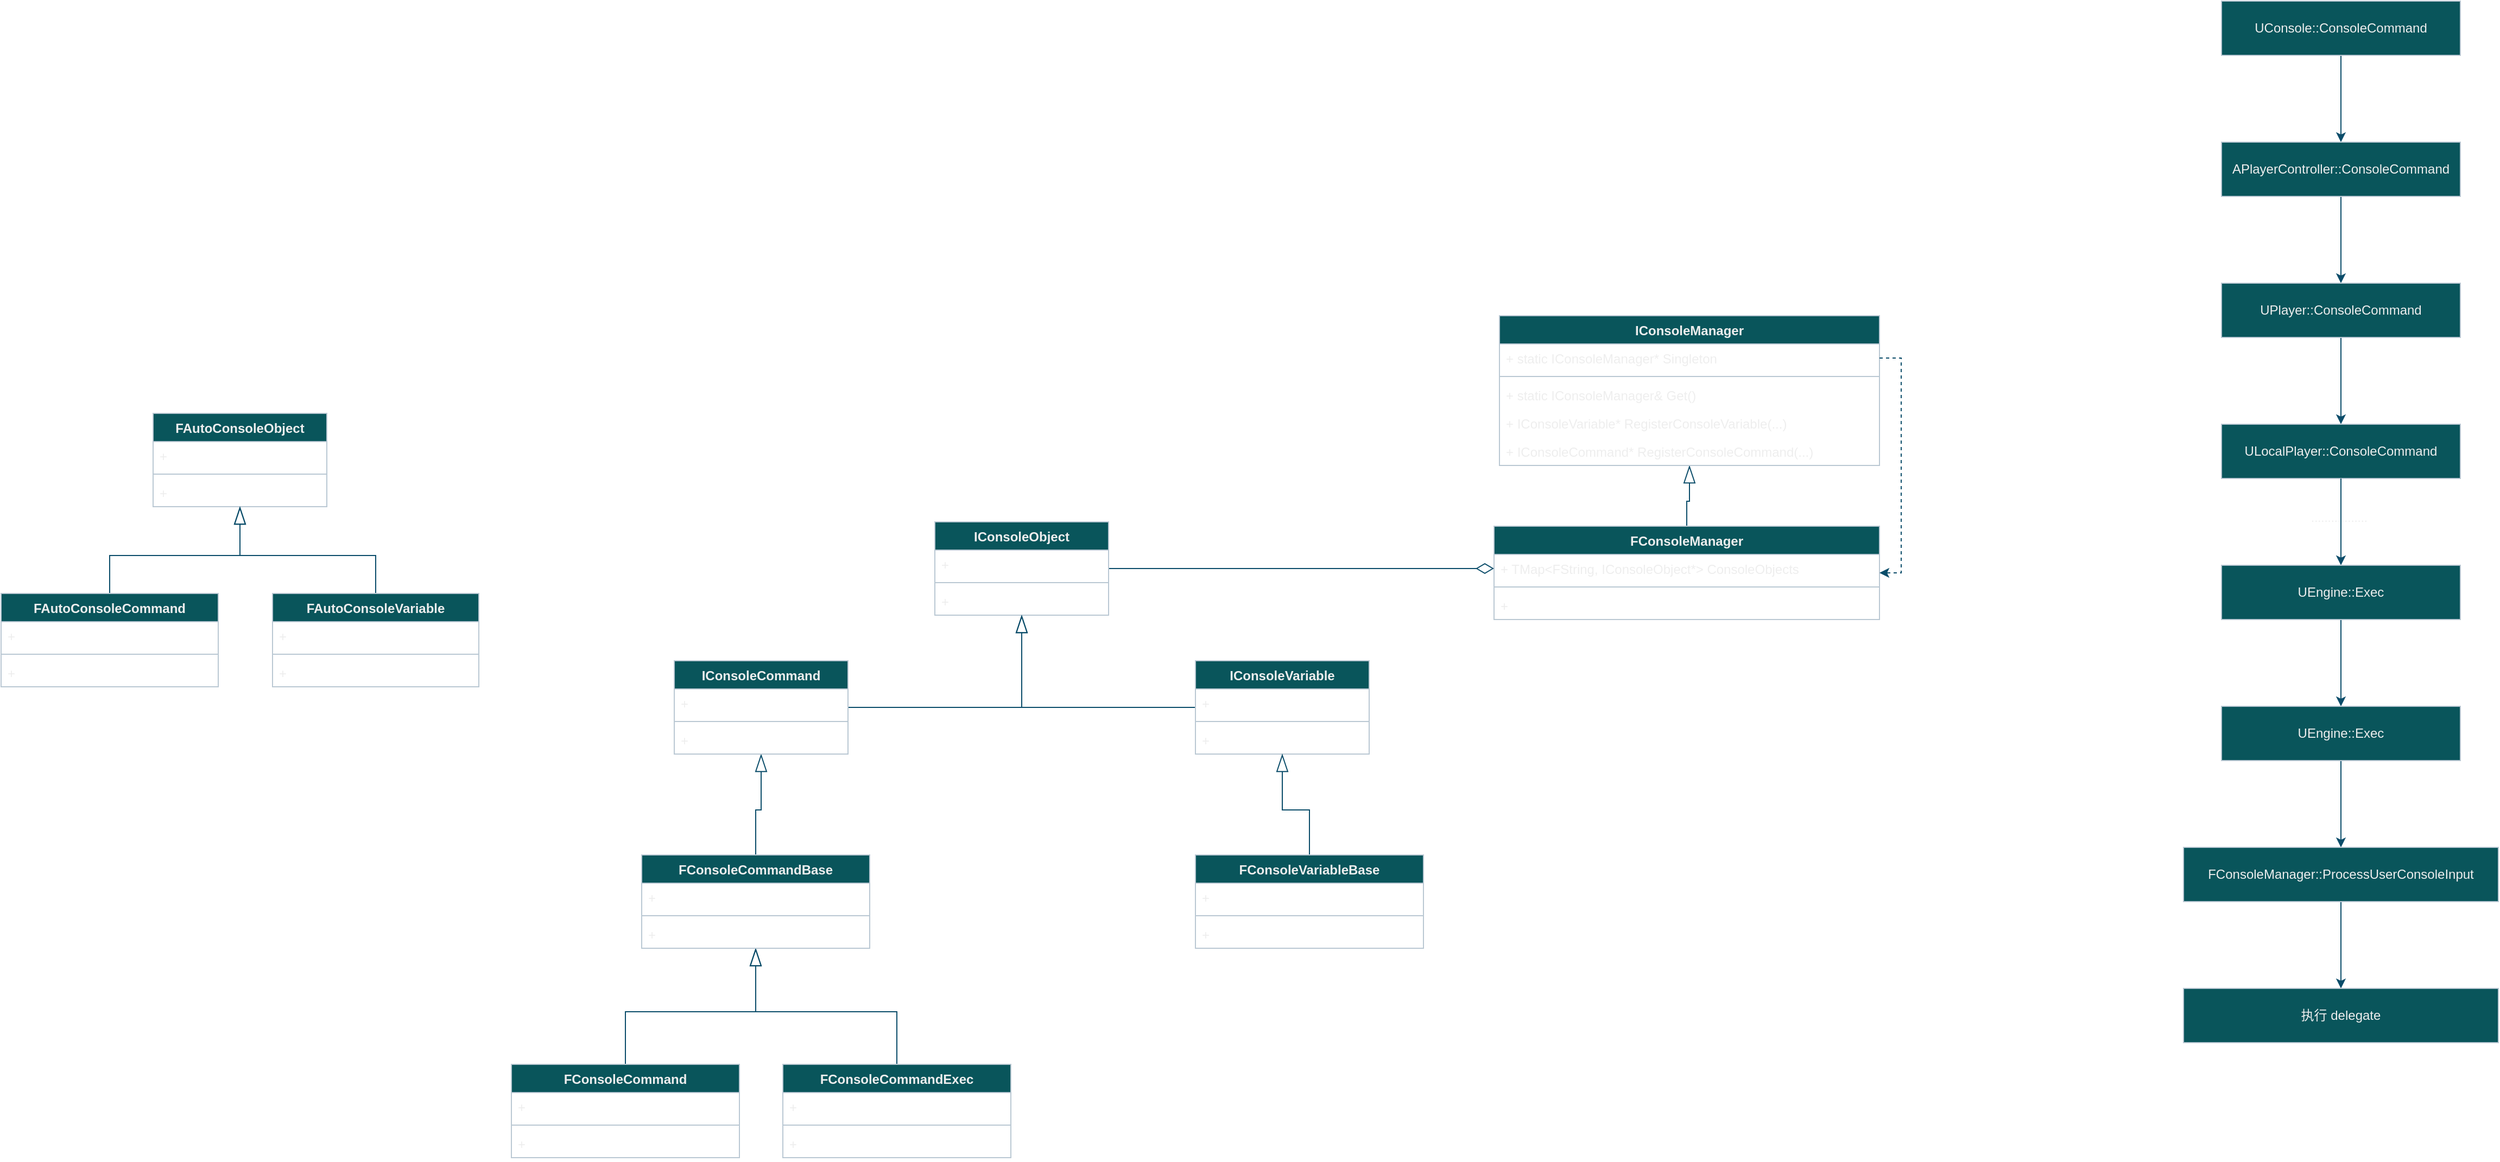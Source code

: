 <mxfile version="24.4.6" type="device">
  <diagram id="C5RBs43oDa-KdzZeNtuy" name="Page-1">
    <mxGraphModel dx="3274" dy="1614" grid="1" gridSize="10" guides="1" tooltips="1" connect="1" arrows="1" fold="1" page="0" pageScale="1" pageWidth="827" pageHeight="1169" math="0" shadow="0">
      <root>
        <mxCell id="WIyWlLk6GJQsqaUBKTNV-0" />
        <mxCell id="WIyWlLk6GJQsqaUBKTNV-1" parent="WIyWlLk6GJQsqaUBKTNV-0" />
        <mxCell id="cxNioRlZgCkP5A8f4KXK-8" value="" style="edgeStyle=orthogonalEdgeStyle;rounded=0;orthogonalLoop=1;jettySize=auto;html=1;endArrow=blockThin;endFill=0;endSize=14;labelBackgroundColor=none;strokeColor=#0B4D6A;fontColor=default;" edge="1" parent="WIyWlLk6GJQsqaUBKTNV-1" source="cxNioRlZgCkP5A8f4KXK-4" target="cxNioRlZgCkP5A8f4KXK-0">
          <mxGeometry relative="1" as="geometry" />
        </mxCell>
        <mxCell id="cxNioRlZgCkP5A8f4KXK-0" value="IConsoleManager" style="swimlane;fontStyle=1;align=center;verticalAlign=top;childLayout=stackLayout;horizontal=1;startSize=26;horizontalStack=0;resizeParent=1;resizeParentMax=0;resizeLast=0;collapsible=1;marginBottom=0;whiteSpace=wrap;html=1;labelBackgroundColor=none;fillColor=#09555B;strokeColor=#BAC8D3;fontColor=#EEEEEE;" vertex="1" parent="WIyWlLk6GJQsqaUBKTNV-1">
          <mxGeometry x="250" y="150" width="350" height="138" as="geometry" />
        </mxCell>
        <mxCell id="cxNioRlZgCkP5A8f4KXK-1" value="+ static IConsoleManager* Singleton" style="text;strokeColor=none;fillColor=none;align=left;verticalAlign=top;spacingLeft=4;spacingRight=4;overflow=hidden;rotatable=0;points=[[0,0.5],[1,0.5]];portConstraint=eastwest;whiteSpace=wrap;html=1;labelBackgroundColor=none;fontColor=#EEEEEE;" vertex="1" parent="cxNioRlZgCkP5A8f4KXK-0">
          <mxGeometry y="26" width="350" height="26" as="geometry" />
        </mxCell>
        <mxCell id="cxNioRlZgCkP5A8f4KXK-2" value="" style="line;strokeWidth=1;fillColor=none;align=left;verticalAlign=middle;spacingTop=-1;spacingLeft=3;spacingRight=3;rotatable=0;labelPosition=right;points=[];portConstraint=eastwest;strokeColor=#BAC8D3;labelBackgroundColor=none;fontColor=#EEEEEE;" vertex="1" parent="cxNioRlZgCkP5A8f4KXK-0">
          <mxGeometry y="52" width="350" height="8" as="geometry" />
        </mxCell>
        <mxCell id="cxNioRlZgCkP5A8f4KXK-3" value="+ static IConsoleManager&amp;amp; Get()" style="text;strokeColor=none;fillColor=none;align=left;verticalAlign=top;spacingLeft=4;spacingRight=4;overflow=hidden;rotatable=0;points=[[0,0.5],[1,0.5]];portConstraint=eastwest;whiteSpace=wrap;html=1;labelBackgroundColor=none;fontColor=#EEEEEE;" vertex="1" parent="cxNioRlZgCkP5A8f4KXK-0">
          <mxGeometry y="60" width="350" height="26" as="geometry" />
        </mxCell>
        <mxCell id="cxNioRlZgCkP5A8f4KXK-47" value="+ IConsoleVariable* RegisterConsoleVariable(...)" style="text;strokeColor=none;fillColor=none;align=left;verticalAlign=top;spacingLeft=4;spacingRight=4;overflow=hidden;rotatable=0;points=[[0,0.5],[1,0.5]];portConstraint=eastwest;whiteSpace=wrap;html=1;labelBackgroundColor=none;fontColor=#EEEEEE;" vertex="1" parent="cxNioRlZgCkP5A8f4KXK-0">
          <mxGeometry y="86" width="350" height="26" as="geometry" />
        </mxCell>
        <mxCell id="cxNioRlZgCkP5A8f4KXK-45" value="+ IConsoleCommand* RegisterConsoleCommand(...)" style="text;strokeColor=none;fillColor=none;align=left;verticalAlign=top;spacingLeft=4;spacingRight=4;overflow=hidden;rotatable=0;points=[[0,0.5],[1,0.5]];portConstraint=eastwest;whiteSpace=wrap;html=1;labelBackgroundColor=none;fontColor=#EEEEEE;" vertex="1" parent="cxNioRlZgCkP5A8f4KXK-0">
          <mxGeometry y="112" width="350" height="26" as="geometry" />
        </mxCell>
        <mxCell id="cxNioRlZgCkP5A8f4KXK-4" value="FConsoleManager" style="swimlane;fontStyle=1;align=center;verticalAlign=top;childLayout=stackLayout;horizontal=1;startSize=26;horizontalStack=0;resizeParent=1;resizeParentMax=0;resizeLast=0;collapsible=1;marginBottom=0;whiteSpace=wrap;html=1;labelBackgroundColor=none;fillColor=#09555B;strokeColor=#BAC8D3;fontColor=#EEEEEE;" vertex="1" parent="WIyWlLk6GJQsqaUBKTNV-1">
          <mxGeometry x="245" y="344" width="355" height="86" as="geometry" />
        </mxCell>
        <mxCell id="cxNioRlZgCkP5A8f4KXK-5" value="+ TMap&amp;lt;FString, IConsoleObject*&amp;gt; ConsoleObjects" style="text;strokeColor=none;fillColor=none;align=left;verticalAlign=top;spacingLeft=4;spacingRight=4;overflow=hidden;rotatable=0;points=[[0,0.5],[1,0.5]];portConstraint=eastwest;whiteSpace=wrap;html=1;labelBackgroundColor=none;fontColor=#EEEEEE;" vertex="1" parent="cxNioRlZgCkP5A8f4KXK-4">
          <mxGeometry y="26" width="355" height="26" as="geometry" />
        </mxCell>
        <mxCell id="cxNioRlZgCkP5A8f4KXK-6" value="" style="line;strokeWidth=1;fillColor=none;align=left;verticalAlign=middle;spacingTop=-1;spacingLeft=3;spacingRight=3;rotatable=0;labelPosition=right;points=[];portConstraint=eastwest;strokeColor=#BAC8D3;labelBackgroundColor=none;fontColor=#EEEEEE;" vertex="1" parent="cxNioRlZgCkP5A8f4KXK-4">
          <mxGeometry y="52" width="355" height="8" as="geometry" />
        </mxCell>
        <mxCell id="cxNioRlZgCkP5A8f4KXK-7" value="+&amp;nbsp;" style="text;strokeColor=none;fillColor=none;align=left;verticalAlign=top;spacingLeft=4;spacingRight=4;overflow=hidden;rotatable=0;points=[[0,0.5],[1,0.5]];portConstraint=eastwest;whiteSpace=wrap;html=1;labelBackgroundColor=none;fontColor=#EEEEEE;" vertex="1" parent="cxNioRlZgCkP5A8f4KXK-4">
          <mxGeometry y="60" width="355" height="26" as="geometry" />
        </mxCell>
        <mxCell id="cxNioRlZgCkP5A8f4KXK-9" style="edgeStyle=orthogonalEdgeStyle;rounded=0;orthogonalLoop=1;jettySize=auto;html=1;exitX=1;exitY=0.5;exitDx=0;exitDy=0;entryX=1;entryY=0.5;entryDx=0;entryDy=0;dashed=1;labelBackgroundColor=none;strokeColor=#0B4D6A;fontColor=default;" edge="1" parent="WIyWlLk6GJQsqaUBKTNV-1" source="cxNioRlZgCkP5A8f4KXK-1" target="cxNioRlZgCkP5A8f4KXK-4">
          <mxGeometry relative="1" as="geometry" />
        </mxCell>
        <mxCell id="cxNioRlZgCkP5A8f4KXK-18" value="" style="edgeStyle=orthogonalEdgeStyle;rounded=0;orthogonalLoop=1;jettySize=auto;html=1;strokeColor=#0B4D6A;align=center;verticalAlign=middle;fontFamily=Helvetica;fontSize=11;fontColor=default;labelBackgroundColor=none;endArrow=blockThin;endFill=0;endSize=14;" edge="1" parent="WIyWlLk6GJQsqaUBKTNV-1" source="cxNioRlZgCkP5A8f4KXK-14" target="cxNioRlZgCkP5A8f4KXK-10">
          <mxGeometry relative="1" as="geometry" />
        </mxCell>
        <mxCell id="cxNioRlZgCkP5A8f4KXK-65" style="edgeStyle=orthogonalEdgeStyle;rounded=0;orthogonalLoop=1;jettySize=auto;html=1;endArrow=diamondThin;endFill=0;endSize=14;labelBackgroundColor=none;strokeColor=#0B4D6A;fontColor=default;" edge="1" parent="WIyWlLk6GJQsqaUBKTNV-1" source="cxNioRlZgCkP5A8f4KXK-10" target="cxNioRlZgCkP5A8f4KXK-5">
          <mxGeometry relative="1" as="geometry" />
        </mxCell>
        <mxCell id="cxNioRlZgCkP5A8f4KXK-10" value="IConsoleObject" style="swimlane;fontStyle=1;align=center;verticalAlign=top;childLayout=stackLayout;horizontal=1;startSize=26;horizontalStack=0;resizeParent=1;resizeParentMax=0;resizeLast=0;collapsible=1;marginBottom=0;whiteSpace=wrap;html=1;labelBackgroundColor=none;fillColor=#09555B;strokeColor=#BAC8D3;fontColor=#EEEEEE;" vertex="1" parent="WIyWlLk6GJQsqaUBKTNV-1">
          <mxGeometry x="-270" y="340" width="160" height="86" as="geometry" />
        </mxCell>
        <mxCell id="cxNioRlZgCkP5A8f4KXK-11" value="+&amp;nbsp;" style="text;strokeColor=none;fillColor=none;align=left;verticalAlign=top;spacingLeft=4;spacingRight=4;overflow=hidden;rotatable=0;points=[[0,0.5],[1,0.5]];portConstraint=eastwest;whiteSpace=wrap;html=1;labelBackgroundColor=none;fontColor=#EEEEEE;" vertex="1" parent="cxNioRlZgCkP5A8f4KXK-10">
          <mxGeometry y="26" width="160" height="26" as="geometry" />
        </mxCell>
        <mxCell id="cxNioRlZgCkP5A8f4KXK-12" value="" style="line;strokeWidth=1;fillColor=none;align=left;verticalAlign=middle;spacingTop=-1;spacingLeft=3;spacingRight=3;rotatable=0;labelPosition=right;points=[];portConstraint=eastwest;strokeColor=#BAC8D3;labelBackgroundColor=none;fontColor=#EEEEEE;" vertex="1" parent="cxNioRlZgCkP5A8f4KXK-10">
          <mxGeometry y="52" width="160" height="8" as="geometry" />
        </mxCell>
        <mxCell id="cxNioRlZgCkP5A8f4KXK-13" value="+&amp;nbsp;" style="text;strokeColor=none;fillColor=none;align=left;verticalAlign=top;spacingLeft=4;spacingRight=4;overflow=hidden;rotatable=0;points=[[0,0.5],[1,0.5]];portConstraint=eastwest;whiteSpace=wrap;html=1;labelBackgroundColor=none;fontColor=#EEEEEE;" vertex="1" parent="cxNioRlZgCkP5A8f4KXK-10">
          <mxGeometry y="60" width="160" height="26" as="geometry" />
        </mxCell>
        <mxCell id="cxNioRlZgCkP5A8f4KXK-28" value="" style="edgeStyle=orthogonalEdgeStyle;rounded=0;orthogonalLoop=1;jettySize=auto;html=1;strokeColor=#0B4D6A;align=center;verticalAlign=middle;fontFamily=Helvetica;fontSize=11;fontColor=default;labelBackgroundColor=none;endArrow=blockThin;endFill=0;endSize=14;" edge="1" parent="WIyWlLk6GJQsqaUBKTNV-1" source="cxNioRlZgCkP5A8f4KXK-24" target="cxNioRlZgCkP5A8f4KXK-14">
          <mxGeometry relative="1" as="geometry" />
        </mxCell>
        <mxCell id="cxNioRlZgCkP5A8f4KXK-14" value="IConsoleCommand" style="swimlane;fontStyle=1;align=center;verticalAlign=top;childLayout=stackLayout;horizontal=1;startSize=26;horizontalStack=0;resizeParent=1;resizeParentMax=0;resizeLast=0;collapsible=1;marginBottom=0;whiteSpace=wrap;html=1;labelBackgroundColor=none;fillColor=#09555B;strokeColor=#BAC8D3;fontColor=#EEEEEE;" vertex="1" parent="WIyWlLk6GJQsqaUBKTNV-1">
          <mxGeometry x="-510" y="468" width="160" height="86" as="geometry" />
        </mxCell>
        <mxCell id="cxNioRlZgCkP5A8f4KXK-15" value="+&amp;nbsp;" style="text;strokeColor=none;fillColor=none;align=left;verticalAlign=top;spacingLeft=4;spacingRight=4;overflow=hidden;rotatable=0;points=[[0,0.5],[1,0.5]];portConstraint=eastwest;whiteSpace=wrap;html=1;labelBackgroundColor=none;fontColor=#EEEEEE;" vertex="1" parent="cxNioRlZgCkP5A8f4KXK-14">
          <mxGeometry y="26" width="160" height="26" as="geometry" />
        </mxCell>
        <mxCell id="cxNioRlZgCkP5A8f4KXK-16" value="" style="line;strokeWidth=1;fillColor=none;align=left;verticalAlign=middle;spacingTop=-1;spacingLeft=3;spacingRight=3;rotatable=0;labelPosition=right;points=[];portConstraint=eastwest;strokeColor=#BAC8D3;labelBackgroundColor=none;fontColor=#EEEEEE;" vertex="1" parent="cxNioRlZgCkP5A8f4KXK-14">
          <mxGeometry y="52" width="160" height="8" as="geometry" />
        </mxCell>
        <mxCell id="cxNioRlZgCkP5A8f4KXK-17" value="+&amp;nbsp;" style="text;strokeColor=none;fillColor=none;align=left;verticalAlign=top;spacingLeft=4;spacingRight=4;overflow=hidden;rotatable=0;points=[[0,0.5],[1,0.5]];portConstraint=eastwest;whiteSpace=wrap;html=1;labelBackgroundColor=none;fontColor=#EEEEEE;" vertex="1" parent="cxNioRlZgCkP5A8f4KXK-14">
          <mxGeometry y="60" width="160" height="26" as="geometry" />
        </mxCell>
        <mxCell id="cxNioRlZgCkP5A8f4KXK-39" style="edgeStyle=orthogonalEdgeStyle;rounded=0;orthogonalLoop=1;jettySize=auto;html=1;strokeColor=#0B4D6A;align=center;verticalAlign=middle;fontFamily=Helvetica;fontSize=11;fontColor=default;labelBackgroundColor=none;endArrow=blockThin;endFill=0;endSize=14;" edge="1" parent="WIyWlLk6GJQsqaUBKTNV-1" source="cxNioRlZgCkP5A8f4KXK-19" target="cxNioRlZgCkP5A8f4KXK-10">
          <mxGeometry relative="1" as="geometry" />
        </mxCell>
        <mxCell id="cxNioRlZgCkP5A8f4KXK-19" value="IConsoleVariable" style="swimlane;fontStyle=1;align=center;verticalAlign=top;childLayout=stackLayout;horizontal=1;startSize=26;horizontalStack=0;resizeParent=1;resizeParentMax=0;resizeLast=0;collapsible=1;marginBottom=0;whiteSpace=wrap;html=1;labelBackgroundColor=none;fillColor=#09555B;strokeColor=#BAC8D3;fontColor=#EEEEEE;" vertex="1" parent="WIyWlLk6GJQsqaUBKTNV-1">
          <mxGeometry x="-30" y="468" width="160" height="86" as="geometry" />
        </mxCell>
        <mxCell id="cxNioRlZgCkP5A8f4KXK-20" value="+&amp;nbsp;" style="text;strokeColor=none;fillColor=none;align=left;verticalAlign=top;spacingLeft=4;spacingRight=4;overflow=hidden;rotatable=0;points=[[0,0.5],[1,0.5]];portConstraint=eastwest;whiteSpace=wrap;html=1;labelBackgroundColor=none;fontColor=#EEEEEE;" vertex="1" parent="cxNioRlZgCkP5A8f4KXK-19">
          <mxGeometry y="26" width="160" height="26" as="geometry" />
        </mxCell>
        <mxCell id="cxNioRlZgCkP5A8f4KXK-21" value="" style="line;strokeWidth=1;fillColor=none;align=left;verticalAlign=middle;spacingTop=-1;spacingLeft=3;spacingRight=3;rotatable=0;labelPosition=right;points=[];portConstraint=eastwest;strokeColor=#BAC8D3;labelBackgroundColor=none;fontColor=#EEEEEE;" vertex="1" parent="cxNioRlZgCkP5A8f4KXK-19">
          <mxGeometry y="52" width="160" height="8" as="geometry" />
        </mxCell>
        <mxCell id="cxNioRlZgCkP5A8f4KXK-22" value="+&amp;nbsp;" style="text;strokeColor=none;fillColor=none;align=left;verticalAlign=top;spacingLeft=4;spacingRight=4;overflow=hidden;rotatable=0;points=[[0,0.5],[1,0.5]];portConstraint=eastwest;whiteSpace=wrap;html=1;labelBackgroundColor=none;fontColor=#EEEEEE;" vertex="1" parent="cxNioRlZgCkP5A8f4KXK-19">
          <mxGeometry y="60" width="160" height="26" as="geometry" />
        </mxCell>
        <mxCell id="cxNioRlZgCkP5A8f4KXK-33" value="" style="edgeStyle=orthogonalEdgeStyle;rounded=0;orthogonalLoop=1;jettySize=auto;html=1;strokeColor=#0B4D6A;align=center;verticalAlign=middle;fontFamily=Helvetica;fontSize=11;fontColor=default;labelBackgroundColor=none;endArrow=blockThin;endFill=0;endSize=14;" edge="1" parent="WIyWlLk6GJQsqaUBKTNV-1" source="cxNioRlZgCkP5A8f4KXK-29" target="cxNioRlZgCkP5A8f4KXK-24">
          <mxGeometry relative="1" as="geometry" />
        </mxCell>
        <mxCell id="cxNioRlZgCkP5A8f4KXK-38" style="edgeStyle=orthogonalEdgeStyle;rounded=0;orthogonalLoop=1;jettySize=auto;html=1;strokeColor=#0B4D6A;align=center;verticalAlign=middle;fontFamily=Helvetica;fontSize=11;fontColor=default;labelBackgroundColor=none;endArrow=blockThin;endFill=0;endSize=14;" edge="1" parent="WIyWlLk6GJQsqaUBKTNV-1" source="cxNioRlZgCkP5A8f4KXK-34" target="cxNioRlZgCkP5A8f4KXK-24">
          <mxGeometry relative="1" as="geometry" />
        </mxCell>
        <mxCell id="cxNioRlZgCkP5A8f4KXK-24" value="FConsoleCommandBase" style="swimlane;fontStyle=1;align=center;verticalAlign=top;childLayout=stackLayout;horizontal=1;startSize=26;horizontalStack=0;resizeParent=1;resizeParentMax=0;resizeLast=0;collapsible=1;marginBottom=0;whiteSpace=wrap;html=1;labelBackgroundColor=none;fillColor=#09555B;strokeColor=#BAC8D3;fontColor=#EEEEEE;" vertex="1" parent="WIyWlLk6GJQsqaUBKTNV-1">
          <mxGeometry x="-540" y="647" width="210" height="86" as="geometry" />
        </mxCell>
        <mxCell id="cxNioRlZgCkP5A8f4KXK-25" value="+&amp;nbsp;" style="text;strokeColor=none;fillColor=none;align=left;verticalAlign=top;spacingLeft=4;spacingRight=4;overflow=hidden;rotatable=0;points=[[0,0.5],[1,0.5]];portConstraint=eastwest;whiteSpace=wrap;html=1;labelBackgroundColor=none;fontColor=#EEEEEE;" vertex="1" parent="cxNioRlZgCkP5A8f4KXK-24">
          <mxGeometry y="26" width="210" height="26" as="geometry" />
        </mxCell>
        <mxCell id="cxNioRlZgCkP5A8f4KXK-26" value="" style="line;strokeWidth=1;fillColor=none;align=left;verticalAlign=middle;spacingTop=-1;spacingLeft=3;spacingRight=3;rotatable=0;labelPosition=right;points=[];portConstraint=eastwest;strokeColor=#BAC8D3;labelBackgroundColor=none;fontColor=#EEEEEE;" vertex="1" parent="cxNioRlZgCkP5A8f4KXK-24">
          <mxGeometry y="52" width="210" height="8" as="geometry" />
        </mxCell>
        <mxCell id="cxNioRlZgCkP5A8f4KXK-27" value="+&amp;nbsp;" style="text;strokeColor=none;fillColor=none;align=left;verticalAlign=top;spacingLeft=4;spacingRight=4;overflow=hidden;rotatable=0;points=[[0,0.5],[1,0.5]];portConstraint=eastwest;whiteSpace=wrap;html=1;labelBackgroundColor=none;fontColor=#EEEEEE;" vertex="1" parent="cxNioRlZgCkP5A8f4KXK-24">
          <mxGeometry y="60" width="210" height="26" as="geometry" />
        </mxCell>
        <mxCell id="cxNioRlZgCkP5A8f4KXK-29" value="FConsoleCommand" style="swimlane;fontStyle=1;align=center;verticalAlign=top;childLayout=stackLayout;horizontal=1;startSize=26;horizontalStack=0;resizeParent=1;resizeParentMax=0;resizeLast=0;collapsible=1;marginBottom=0;whiteSpace=wrap;html=1;labelBackgroundColor=none;fillColor=#09555B;strokeColor=#BAC8D3;fontColor=#EEEEEE;" vertex="1" parent="WIyWlLk6GJQsqaUBKTNV-1">
          <mxGeometry x="-660" y="840" width="210" height="86" as="geometry" />
        </mxCell>
        <mxCell id="cxNioRlZgCkP5A8f4KXK-30" value="+&amp;nbsp;" style="text;strokeColor=none;fillColor=none;align=left;verticalAlign=top;spacingLeft=4;spacingRight=4;overflow=hidden;rotatable=0;points=[[0,0.5],[1,0.5]];portConstraint=eastwest;whiteSpace=wrap;html=1;labelBackgroundColor=none;fontColor=#EEEEEE;" vertex="1" parent="cxNioRlZgCkP5A8f4KXK-29">
          <mxGeometry y="26" width="210" height="26" as="geometry" />
        </mxCell>
        <mxCell id="cxNioRlZgCkP5A8f4KXK-31" value="" style="line;strokeWidth=1;fillColor=none;align=left;verticalAlign=middle;spacingTop=-1;spacingLeft=3;spacingRight=3;rotatable=0;labelPosition=right;points=[];portConstraint=eastwest;strokeColor=#BAC8D3;labelBackgroundColor=none;fontColor=#EEEEEE;" vertex="1" parent="cxNioRlZgCkP5A8f4KXK-29">
          <mxGeometry y="52" width="210" height="8" as="geometry" />
        </mxCell>
        <mxCell id="cxNioRlZgCkP5A8f4KXK-32" value="+&amp;nbsp;" style="text;strokeColor=none;fillColor=none;align=left;verticalAlign=top;spacingLeft=4;spacingRight=4;overflow=hidden;rotatable=0;points=[[0,0.5],[1,0.5]];portConstraint=eastwest;whiteSpace=wrap;html=1;labelBackgroundColor=none;fontColor=#EEEEEE;" vertex="1" parent="cxNioRlZgCkP5A8f4KXK-29">
          <mxGeometry y="60" width="210" height="26" as="geometry" />
        </mxCell>
        <mxCell id="cxNioRlZgCkP5A8f4KXK-34" value="FConsoleCommandExec" style="swimlane;fontStyle=1;align=center;verticalAlign=top;childLayout=stackLayout;horizontal=1;startSize=26;horizontalStack=0;resizeParent=1;resizeParentMax=0;resizeLast=0;collapsible=1;marginBottom=0;whiteSpace=wrap;html=1;labelBackgroundColor=none;fillColor=#09555B;strokeColor=#BAC8D3;fontColor=#EEEEEE;" vertex="1" parent="WIyWlLk6GJQsqaUBKTNV-1">
          <mxGeometry x="-410" y="840" width="210" height="86" as="geometry" />
        </mxCell>
        <mxCell id="cxNioRlZgCkP5A8f4KXK-35" value="+&amp;nbsp;" style="text;strokeColor=none;fillColor=none;align=left;verticalAlign=top;spacingLeft=4;spacingRight=4;overflow=hidden;rotatable=0;points=[[0,0.5],[1,0.5]];portConstraint=eastwest;whiteSpace=wrap;html=1;labelBackgroundColor=none;fontColor=#EEEEEE;" vertex="1" parent="cxNioRlZgCkP5A8f4KXK-34">
          <mxGeometry y="26" width="210" height="26" as="geometry" />
        </mxCell>
        <mxCell id="cxNioRlZgCkP5A8f4KXK-36" value="" style="line;strokeWidth=1;fillColor=none;align=left;verticalAlign=middle;spacingTop=-1;spacingLeft=3;spacingRight=3;rotatable=0;labelPosition=right;points=[];portConstraint=eastwest;strokeColor=#BAC8D3;labelBackgroundColor=none;fontColor=#EEEEEE;" vertex="1" parent="cxNioRlZgCkP5A8f4KXK-34">
          <mxGeometry y="52" width="210" height="8" as="geometry" />
        </mxCell>
        <mxCell id="cxNioRlZgCkP5A8f4KXK-37" value="+&amp;nbsp;" style="text;strokeColor=none;fillColor=none;align=left;verticalAlign=top;spacingLeft=4;spacingRight=4;overflow=hidden;rotatable=0;points=[[0,0.5],[1,0.5]];portConstraint=eastwest;whiteSpace=wrap;html=1;labelBackgroundColor=none;fontColor=#EEEEEE;" vertex="1" parent="cxNioRlZgCkP5A8f4KXK-34">
          <mxGeometry y="60" width="210" height="26" as="geometry" />
        </mxCell>
        <mxCell id="cxNioRlZgCkP5A8f4KXK-44" style="edgeStyle=orthogonalEdgeStyle;rounded=0;orthogonalLoop=1;jettySize=auto;html=1;strokeColor=#0B4D6A;align=center;verticalAlign=middle;fontFamily=Helvetica;fontSize=11;fontColor=default;labelBackgroundColor=none;endArrow=blockThin;endFill=0;endSize=14;" edge="1" parent="WIyWlLk6GJQsqaUBKTNV-1" source="cxNioRlZgCkP5A8f4KXK-40" target="cxNioRlZgCkP5A8f4KXK-19">
          <mxGeometry relative="1" as="geometry" />
        </mxCell>
        <mxCell id="cxNioRlZgCkP5A8f4KXK-40" value="FConsoleVariableBase" style="swimlane;fontStyle=1;align=center;verticalAlign=top;childLayout=stackLayout;horizontal=1;startSize=26;horizontalStack=0;resizeParent=1;resizeParentMax=0;resizeLast=0;collapsible=1;marginBottom=0;whiteSpace=wrap;html=1;labelBackgroundColor=none;fillColor=#09555B;strokeColor=#BAC8D3;fontColor=#EEEEEE;" vertex="1" parent="WIyWlLk6GJQsqaUBKTNV-1">
          <mxGeometry x="-30" y="647" width="210" height="86" as="geometry" />
        </mxCell>
        <mxCell id="cxNioRlZgCkP5A8f4KXK-41" value="+&amp;nbsp;" style="text;strokeColor=none;fillColor=none;align=left;verticalAlign=top;spacingLeft=4;spacingRight=4;overflow=hidden;rotatable=0;points=[[0,0.5],[1,0.5]];portConstraint=eastwest;whiteSpace=wrap;html=1;labelBackgroundColor=none;fontColor=#EEEEEE;" vertex="1" parent="cxNioRlZgCkP5A8f4KXK-40">
          <mxGeometry y="26" width="210" height="26" as="geometry" />
        </mxCell>
        <mxCell id="cxNioRlZgCkP5A8f4KXK-42" value="" style="line;strokeWidth=1;fillColor=none;align=left;verticalAlign=middle;spacingTop=-1;spacingLeft=3;spacingRight=3;rotatable=0;labelPosition=right;points=[];portConstraint=eastwest;strokeColor=#BAC8D3;labelBackgroundColor=none;fontColor=#EEEEEE;" vertex="1" parent="cxNioRlZgCkP5A8f4KXK-40">
          <mxGeometry y="52" width="210" height="8" as="geometry" />
        </mxCell>
        <mxCell id="cxNioRlZgCkP5A8f4KXK-43" value="+&amp;nbsp;" style="text;strokeColor=none;fillColor=none;align=left;verticalAlign=top;spacingLeft=4;spacingRight=4;overflow=hidden;rotatable=0;points=[[0,0.5],[1,0.5]];portConstraint=eastwest;whiteSpace=wrap;html=1;labelBackgroundColor=none;fontColor=#EEEEEE;" vertex="1" parent="cxNioRlZgCkP5A8f4KXK-40">
          <mxGeometry y="60" width="210" height="26" as="geometry" />
        </mxCell>
        <mxCell id="cxNioRlZgCkP5A8f4KXK-57" value="" style="edgeStyle=orthogonalEdgeStyle;rounded=0;orthogonalLoop=1;jettySize=auto;html=1;strokeColor=#0B4D6A;align=center;verticalAlign=middle;fontFamily=Helvetica;fontSize=11;fontColor=default;labelBackgroundColor=none;endArrow=blockThin;endFill=0;endSize=14;" edge="1" parent="WIyWlLk6GJQsqaUBKTNV-1" source="cxNioRlZgCkP5A8f4KXK-53" target="cxNioRlZgCkP5A8f4KXK-49">
          <mxGeometry relative="1" as="geometry" />
        </mxCell>
        <mxCell id="cxNioRlZgCkP5A8f4KXK-49" value="FAutoConsoleObject" style="swimlane;fontStyle=1;align=center;verticalAlign=top;childLayout=stackLayout;horizontal=1;startSize=26;horizontalStack=0;resizeParent=1;resizeParentMax=0;resizeLast=0;collapsible=1;marginBottom=0;whiteSpace=wrap;html=1;labelBackgroundColor=none;fillColor=#09555B;strokeColor=#BAC8D3;fontColor=#EEEEEE;" vertex="1" parent="WIyWlLk6GJQsqaUBKTNV-1">
          <mxGeometry x="-990" y="240" width="160" height="86" as="geometry" />
        </mxCell>
        <mxCell id="cxNioRlZgCkP5A8f4KXK-50" value="+&amp;nbsp;" style="text;strokeColor=none;fillColor=none;align=left;verticalAlign=top;spacingLeft=4;spacingRight=4;overflow=hidden;rotatable=0;points=[[0,0.5],[1,0.5]];portConstraint=eastwest;whiteSpace=wrap;html=1;labelBackgroundColor=none;fontColor=#EEEEEE;" vertex="1" parent="cxNioRlZgCkP5A8f4KXK-49">
          <mxGeometry y="26" width="160" height="26" as="geometry" />
        </mxCell>
        <mxCell id="cxNioRlZgCkP5A8f4KXK-51" value="" style="line;strokeWidth=1;fillColor=none;align=left;verticalAlign=middle;spacingTop=-1;spacingLeft=3;spacingRight=3;rotatable=0;labelPosition=right;points=[];portConstraint=eastwest;strokeColor=#BAC8D3;labelBackgroundColor=none;fontColor=#EEEEEE;" vertex="1" parent="cxNioRlZgCkP5A8f4KXK-49">
          <mxGeometry y="52" width="160" height="8" as="geometry" />
        </mxCell>
        <mxCell id="cxNioRlZgCkP5A8f4KXK-52" value="+&amp;nbsp;" style="text;strokeColor=none;fillColor=none;align=left;verticalAlign=top;spacingLeft=4;spacingRight=4;overflow=hidden;rotatable=0;points=[[0,0.5],[1,0.5]];portConstraint=eastwest;whiteSpace=wrap;html=1;labelBackgroundColor=none;fontColor=#EEEEEE;" vertex="1" parent="cxNioRlZgCkP5A8f4KXK-49">
          <mxGeometry y="60" width="160" height="26" as="geometry" />
        </mxCell>
        <mxCell id="cxNioRlZgCkP5A8f4KXK-53" value="FAutoConsoleCommand" style="swimlane;fontStyle=1;align=center;verticalAlign=top;childLayout=stackLayout;horizontal=1;startSize=26;horizontalStack=0;resizeParent=1;resizeParentMax=0;resizeLast=0;collapsible=1;marginBottom=0;whiteSpace=wrap;html=1;labelBackgroundColor=none;fillColor=#09555B;strokeColor=#BAC8D3;fontColor=#EEEEEE;" vertex="1" parent="WIyWlLk6GJQsqaUBKTNV-1">
          <mxGeometry x="-1130" y="406" width="200" height="86" as="geometry" />
        </mxCell>
        <mxCell id="cxNioRlZgCkP5A8f4KXK-54" value="+&amp;nbsp;" style="text;strokeColor=none;fillColor=none;align=left;verticalAlign=top;spacingLeft=4;spacingRight=4;overflow=hidden;rotatable=0;points=[[0,0.5],[1,0.5]];portConstraint=eastwest;whiteSpace=wrap;html=1;labelBackgroundColor=none;fontColor=#EEEEEE;" vertex="1" parent="cxNioRlZgCkP5A8f4KXK-53">
          <mxGeometry y="26" width="200" height="26" as="geometry" />
        </mxCell>
        <mxCell id="cxNioRlZgCkP5A8f4KXK-55" value="" style="line;strokeWidth=1;fillColor=none;align=left;verticalAlign=middle;spacingTop=-1;spacingLeft=3;spacingRight=3;rotatable=0;labelPosition=right;points=[];portConstraint=eastwest;strokeColor=#BAC8D3;labelBackgroundColor=none;fontColor=#EEEEEE;" vertex="1" parent="cxNioRlZgCkP5A8f4KXK-53">
          <mxGeometry y="52" width="200" height="8" as="geometry" />
        </mxCell>
        <mxCell id="cxNioRlZgCkP5A8f4KXK-56" value="+&amp;nbsp;" style="text;strokeColor=none;fillColor=none;align=left;verticalAlign=top;spacingLeft=4;spacingRight=4;overflow=hidden;rotatable=0;points=[[0,0.5],[1,0.5]];portConstraint=eastwest;whiteSpace=wrap;html=1;labelBackgroundColor=none;fontColor=#EEEEEE;" vertex="1" parent="cxNioRlZgCkP5A8f4KXK-53">
          <mxGeometry y="60" width="200" height="26" as="geometry" />
        </mxCell>
        <mxCell id="cxNioRlZgCkP5A8f4KXK-62" style="edgeStyle=orthogonalEdgeStyle;rounded=0;orthogonalLoop=1;jettySize=auto;html=1;strokeColor=#0B4D6A;align=center;verticalAlign=middle;fontFamily=Helvetica;fontSize=11;fontColor=default;labelBackgroundColor=none;endArrow=blockThin;endFill=0;endSize=14;" edge="1" parent="WIyWlLk6GJQsqaUBKTNV-1" source="cxNioRlZgCkP5A8f4KXK-58" target="cxNioRlZgCkP5A8f4KXK-49">
          <mxGeometry relative="1" as="geometry" />
        </mxCell>
        <mxCell id="cxNioRlZgCkP5A8f4KXK-58" value="FAutoConsoleVariable" style="swimlane;fontStyle=1;align=center;verticalAlign=top;childLayout=stackLayout;horizontal=1;startSize=26;horizontalStack=0;resizeParent=1;resizeParentMax=0;resizeLast=0;collapsible=1;marginBottom=0;whiteSpace=wrap;html=1;labelBackgroundColor=none;fillColor=#09555B;strokeColor=#BAC8D3;fontColor=#EEEEEE;" vertex="1" parent="WIyWlLk6GJQsqaUBKTNV-1">
          <mxGeometry x="-880" y="406" width="190" height="86" as="geometry" />
        </mxCell>
        <mxCell id="cxNioRlZgCkP5A8f4KXK-59" value="+&amp;nbsp;" style="text;strokeColor=none;fillColor=none;align=left;verticalAlign=top;spacingLeft=4;spacingRight=4;overflow=hidden;rotatable=0;points=[[0,0.5],[1,0.5]];portConstraint=eastwest;whiteSpace=wrap;html=1;labelBackgroundColor=none;fontColor=#EEEEEE;" vertex="1" parent="cxNioRlZgCkP5A8f4KXK-58">
          <mxGeometry y="26" width="190" height="26" as="geometry" />
        </mxCell>
        <mxCell id="cxNioRlZgCkP5A8f4KXK-60" value="" style="line;strokeWidth=1;fillColor=none;align=left;verticalAlign=middle;spacingTop=-1;spacingLeft=3;spacingRight=3;rotatable=0;labelPosition=right;points=[];portConstraint=eastwest;strokeColor=#BAC8D3;labelBackgroundColor=none;fontColor=#EEEEEE;" vertex="1" parent="cxNioRlZgCkP5A8f4KXK-58">
          <mxGeometry y="52" width="190" height="8" as="geometry" />
        </mxCell>
        <mxCell id="cxNioRlZgCkP5A8f4KXK-61" value="+&amp;nbsp;" style="text;strokeColor=none;fillColor=none;align=left;verticalAlign=top;spacingLeft=4;spacingRight=4;overflow=hidden;rotatable=0;points=[[0,0.5],[1,0.5]];portConstraint=eastwest;whiteSpace=wrap;html=1;labelBackgroundColor=none;fontColor=#EEEEEE;" vertex="1" parent="cxNioRlZgCkP5A8f4KXK-58">
          <mxGeometry y="60" width="190" height="26" as="geometry" />
        </mxCell>
        <mxCell id="cxNioRlZgCkP5A8f4KXK-77" value="" style="edgeStyle=orthogonalEdgeStyle;rounded=0;orthogonalLoop=1;jettySize=auto;html=1;labelBackgroundColor=none;strokeColor=#0B4D6A;fontColor=default;" edge="1" parent="WIyWlLk6GJQsqaUBKTNV-1" source="cxNioRlZgCkP5A8f4KXK-75" target="cxNioRlZgCkP5A8f4KXK-76">
          <mxGeometry relative="1" as="geometry" />
        </mxCell>
        <mxCell id="cxNioRlZgCkP5A8f4KXK-75" value="UConsole::ConsoleCommand" style="whiteSpace=wrap;html=1;labelBackgroundColor=none;fillColor=#09555B;strokeColor=#BAC8D3;fontColor=#EEEEEE;" vertex="1" parent="WIyWlLk6GJQsqaUBKTNV-1">
          <mxGeometry x="915" y="-140" width="220" height="50" as="geometry" />
        </mxCell>
        <mxCell id="cxNioRlZgCkP5A8f4KXK-79" value="" style="edgeStyle=orthogonalEdgeStyle;rounded=0;orthogonalLoop=1;jettySize=auto;html=1;labelBackgroundColor=none;strokeColor=#0B4D6A;fontColor=default;" edge="1" parent="WIyWlLk6GJQsqaUBKTNV-1" source="cxNioRlZgCkP5A8f4KXK-76" target="cxNioRlZgCkP5A8f4KXK-78">
          <mxGeometry relative="1" as="geometry" />
        </mxCell>
        <mxCell id="cxNioRlZgCkP5A8f4KXK-76" value="APlayerController::ConsoleCommand" style="whiteSpace=wrap;html=1;labelBackgroundColor=none;fillColor=#09555B;strokeColor=#BAC8D3;fontColor=#EEEEEE;" vertex="1" parent="WIyWlLk6GJQsqaUBKTNV-1">
          <mxGeometry x="915" y="-10" width="220" height="50" as="geometry" />
        </mxCell>
        <mxCell id="cxNioRlZgCkP5A8f4KXK-81" value="" style="edgeStyle=orthogonalEdgeStyle;rounded=0;orthogonalLoop=1;jettySize=auto;html=1;labelBackgroundColor=none;strokeColor=#0B4D6A;fontColor=default;" edge="1" parent="WIyWlLk6GJQsqaUBKTNV-1" source="cxNioRlZgCkP5A8f4KXK-78" target="cxNioRlZgCkP5A8f4KXK-80">
          <mxGeometry relative="1" as="geometry" />
        </mxCell>
        <mxCell id="cxNioRlZgCkP5A8f4KXK-78" value="UPlayer::ConsoleCommand" style="whiteSpace=wrap;html=1;labelBackgroundColor=none;fillColor=#09555B;strokeColor=#BAC8D3;fontColor=#EEEEEE;" vertex="1" parent="WIyWlLk6GJQsqaUBKTNV-1">
          <mxGeometry x="915" y="120" width="220" height="50" as="geometry" />
        </mxCell>
        <mxCell id="cxNioRlZgCkP5A8f4KXK-80" value="ULocalPlayer::ConsoleCommand" style="whiteSpace=wrap;html=1;labelBackgroundColor=none;fillColor=#09555B;strokeColor=#BAC8D3;fontColor=#EEEEEE;" vertex="1" parent="WIyWlLk6GJQsqaUBKTNV-1">
          <mxGeometry x="915" y="250" width="220" height="50" as="geometry" />
        </mxCell>
        <mxCell id="cxNioRlZgCkP5A8f4KXK-85" value="" style="edgeStyle=orthogonalEdgeStyle;rounded=0;orthogonalLoop=1;jettySize=auto;html=1;labelBackgroundColor=none;strokeColor=#0B4D6A;fontColor=default;" edge="1" parent="WIyWlLk6GJQsqaUBKTNV-1" source="cxNioRlZgCkP5A8f4KXK-80" target="cxNioRlZgCkP5A8f4KXK-84">
          <mxGeometry relative="1" as="geometry">
            <mxPoint x="1025" y="430" as="sourcePoint" />
          </mxGeometry>
        </mxCell>
        <mxCell id="cxNioRlZgCkP5A8f4KXK-88" value="................." style="edgeLabel;html=1;align=center;verticalAlign=middle;resizable=0;points=[];labelBackgroundColor=none;fontColor=#EEEEEE;" vertex="1" connectable="0" parent="cxNioRlZgCkP5A8f4KXK-85">
          <mxGeometry x="-0.1" y="-2" relative="1" as="geometry">
            <mxPoint as="offset" />
          </mxGeometry>
        </mxCell>
        <mxCell id="cxNioRlZgCkP5A8f4KXK-87" value="" style="edgeStyle=orthogonalEdgeStyle;rounded=0;orthogonalLoop=1;jettySize=auto;html=1;labelBackgroundColor=none;strokeColor=#0B4D6A;fontColor=default;" edge="1" parent="WIyWlLk6GJQsqaUBKTNV-1" source="cxNioRlZgCkP5A8f4KXK-84" target="cxNioRlZgCkP5A8f4KXK-86">
          <mxGeometry relative="1" as="geometry" />
        </mxCell>
        <mxCell id="cxNioRlZgCkP5A8f4KXK-84" value="UEngine::Exec" style="whiteSpace=wrap;html=1;labelBackgroundColor=none;fillColor=#09555B;strokeColor=#BAC8D3;fontColor=#EEEEEE;" vertex="1" parent="WIyWlLk6GJQsqaUBKTNV-1">
          <mxGeometry x="915" y="380" width="220" height="50" as="geometry" />
        </mxCell>
        <mxCell id="cxNioRlZgCkP5A8f4KXK-90" value="" style="edgeStyle=orthogonalEdgeStyle;rounded=0;orthogonalLoop=1;jettySize=auto;html=1;labelBackgroundColor=none;strokeColor=#0B4D6A;fontColor=default;" edge="1" parent="WIyWlLk6GJQsqaUBKTNV-1" source="cxNioRlZgCkP5A8f4KXK-86" target="cxNioRlZgCkP5A8f4KXK-89">
          <mxGeometry relative="1" as="geometry" />
        </mxCell>
        <mxCell id="cxNioRlZgCkP5A8f4KXK-86" value="UEngine::Exec" style="whiteSpace=wrap;html=1;labelBackgroundColor=none;fillColor=#09555B;strokeColor=#BAC8D3;fontColor=#EEEEEE;" vertex="1" parent="WIyWlLk6GJQsqaUBKTNV-1">
          <mxGeometry x="915" y="510" width="220" height="50" as="geometry" />
        </mxCell>
        <mxCell id="cxNioRlZgCkP5A8f4KXK-92" value="" style="edgeStyle=orthogonalEdgeStyle;rounded=0;orthogonalLoop=1;jettySize=auto;html=1;labelBackgroundColor=none;strokeColor=#0B4D6A;fontColor=default;" edge="1" parent="WIyWlLk6GJQsqaUBKTNV-1" source="cxNioRlZgCkP5A8f4KXK-89" target="cxNioRlZgCkP5A8f4KXK-91">
          <mxGeometry relative="1" as="geometry" />
        </mxCell>
        <mxCell id="cxNioRlZgCkP5A8f4KXK-89" value="FConsoleManager::ProcessUserConsoleInput" style="whiteSpace=wrap;html=1;labelBackgroundColor=none;fillColor=#09555B;strokeColor=#BAC8D3;fontColor=#EEEEEE;" vertex="1" parent="WIyWlLk6GJQsqaUBKTNV-1">
          <mxGeometry x="880" y="640" width="290" height="50" as="geometry" />
        </mxCell>
        <mxCell id="cxNioRlZgCkP5A8f4KXK-91" value="执行 delegate" style="whiteSpace=wrap;html=1;labelBackgroundColor=none;fillColor=#09555B;strokeColor=#BAC8D3;fontColor=#EEEEEE;" vertex="1" parent="WIyWlLk6GJQsqaUBKTNV-1">
          <mxGeometry x="880" y="770" width="290" height="50" as="geometry" />
        </mxCell>
      </root>
    </mxGraphModel>
  </diagram>
</mxfile>
